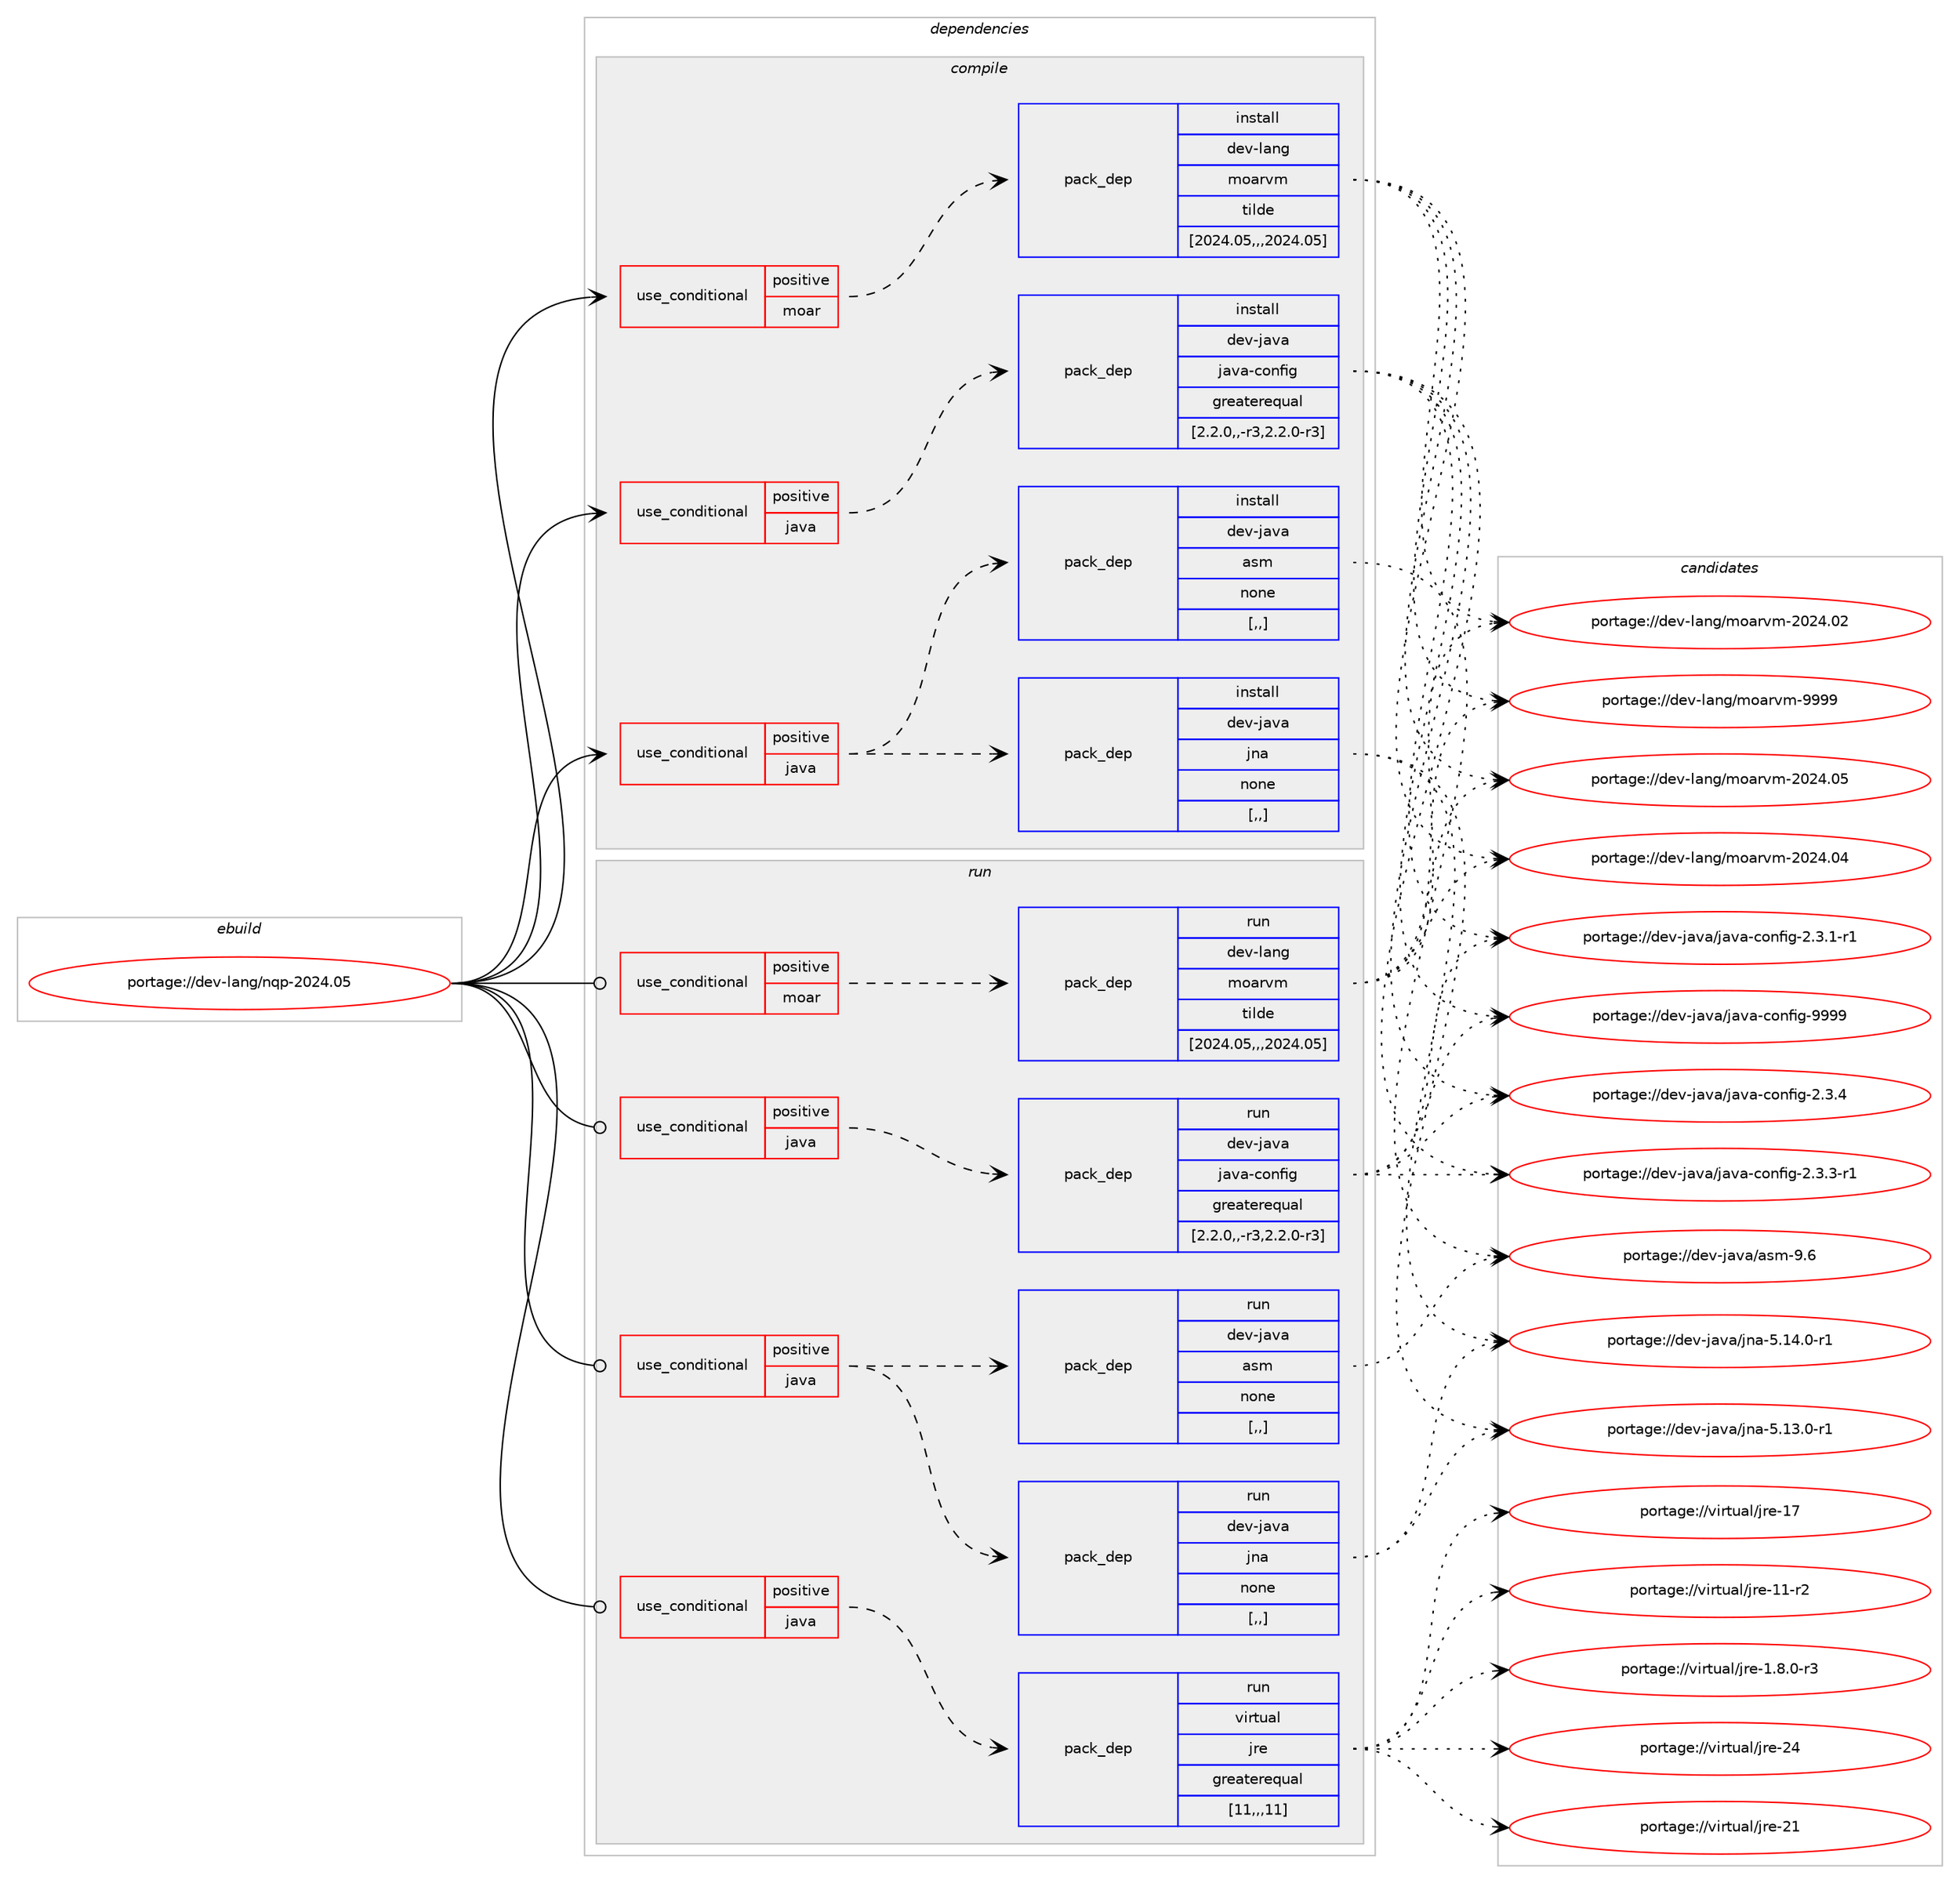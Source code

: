 digraph prolog {

# *************
# Graph options
# *************

newrank=true;
concentrate=true;
compound=true;
graph [rankdir=LR,fontname=Helvetica,fontsize=10,ranksep=1.5];#, ranksep=2.5, nodesep=0.2];
edge  [arrowhead=vee];
node  [fontname=Helvetica,fontsize=10];

# **********
# The ebuild
# **********

subgraph cluster_leftcol {
color=gray;
label=<<i>ebuild</i>>;
id [label="portage://dev-lang/nqp-2024.05", color=red, width=4, href="../dev-lang/nqp-2024.05.svg"];
}

# ****************
# The dependencies
# ****************

subgraph cluster_midcol {
color=gray;
label=<<i>dependencies</i>>;
subgraph cluster_compile {
fillcolor="#eeeeee";
style=filled;
label=<<i>compile</i>>;
subgraph cond23227 {
dependency100201 [label=<<TABLE BORDER="0" CELLBORDER="1" CELLSPACING="0" CELLPADDING="4"><TR><TD ROWSPAN="3" CELLPADDING="10">use_conditional</TD></TR><TR><TD>positive</TD></TR><TR><TD>java</TD></TR></TABLE>>, shape=none, color=red];
subgraph pack75900 {
dependency100202 [label=<<TABLE BORDER="0" CELLBORDER="1" CELLSPACING="0" CELLPADDING="4" WIDTH="220"><TR><TD ROWSPAN="6" CELLPADDING="30">pack_dep</TD></TR><TR><TD WIDTH="110">install</TD></TR><TR><TD>dev-java</TD></TR><TR><TD>asm</TD></TR><TR><TD>none</TD></TR><TR><TD>[,,]</TD></TR></TABLE>>, shape=none, color=blue];
}
dependency100201:e -> dependency100202:w [weight=20,style="dashed",arrowhead="vee"];
subgraph pack75901 {
dependency100203 [label=<<TABLE BORDER="0" CELLBORDER="1" CELLSPACING="0" CELLPADDING="4" WIDTH="220"><TR><TD ROWSPAN="6" CELLPADDING="30">pack_dep</TD></TR><TR><TD WIDTH="110">install</TD></TR><TR><TD>dev-java</TD></TR><TR><TD>jna</TD></TR><TR><TD>none</TD></TR><TR><TD>[,,]</TD></TR></TABLE>>, shape=none, color=blue];
}
dependency100201:e -> dependency100203:w [weight=20,style="dashed",arrowhead="vee"];
}
id:e -> dependency100201:w [weight=20,style="solid",arrowhead="vee"];
subgraph cond23228 {
dependency100204 [label=<<TABLE BORDER="0" CELLBORDER="1" CELLSPACING="0" CELLPADDING="4"><TR><TD ROWSPAN="3" CELLPADDING="10">use_conditional</TD></TR><TR><TD>positive</TD></TR><TR><TD>java</TD></TR></TABLE>>, shape=none, color=red];
subgraph pack75902 {
dependency100205 [label=<<TABLE BORDER="0" CELLBORDER="1" CELLSPACING="0" CELLPADDING="4" WIDTH="220"><TR><TD ROWSPAN="6" CELLPADDING="30">pack_dep</TD></TR><TR><TD WIDTH="110">install</TD></TR><TR><TD>dev-java</TD></TR><TR><TD>java-config</TD></TR><TR><TD>greaterequal</TD></TR><TR><TD>[2.2.0,,-r3,2.2.0-r3]</TD></TR></TABLE>>, shape=none, color=blue];
}
dependency100204:e -> dependency100205:w [weight=20,style="dashed",arrowhead="vee"];
}
id:e -> dependency100204:w [weight=20,style="solid",arrowhead="vee"];
subgraph cond23229 {
dependency100206 [label=<<TABLE BORDER="0" CELLBORDER="1" CELLSPACING="0" CELLPADDING="4"><TR><TD ROWSPAN="3" CELLPADDING="10">use_conditional</TD></TR><TR><TD>positive</TD></TR><TR><TD>moar</TD></TR></TABLE>>, shape=none, color=red];
subgraph pack75903 {
dependency100207 [label=<<TABLE BORDER="0" CELLBORDER="1" CELLSPACING="0" CELLPADDING="4" WIDTH="220"><TR><TD ROWSPAN="6" CELLPADDING="30">pack_dep</TD></TR><TR><TD WIDTH="110">install</TD></TR><TR><TD>dev-lang</TD></TR><TR><TD>moarvm</TD></TR><TR><TD>tilde</TD></TR><TR><TD>[2024.05,,,2024.05]</TD></TR></TABLE>>, shape=none, color=blue];
}
dependency100206:e -> dependency100207:w [weight=20,style="dashed",arrowhead="vee"];
}
id:e -> dependency100206:w [weight=20,style="solid",arrowhead="vee"];
}
subgraph cluster_compileandrun {
fillcolor="#eeeeee";
style=filled;
label=<<i>compile and run</i>>;
}
subgraph cluster_run {
fillcolor="#eeeeee";
style=filled;
label=<<i>run</i>>;
subgraph cond23230 {
dependency100208 [label=<<TABLE BORDER="0" CELLBORDER="1" CELLSPACING="0" CELLPADDING="4"><TR><TD ROWSPAN="3" CELLPADDING="10">use_conditional</TD></TR><TR><TD>positive</TD></TR><TR><TD>java</TD></TR></TABLE>>, shape=none, color=red];
subgraph pack75904 {
dependency100209 [label=<<TABLE BORDER="0" CELLBORDER="1" CELLSPACING="0" CELLPADDING="4" WIDTH="220"><TR><TD ROWSPAN="6" CELLPADDING="30">pack_dep</TD></TR><TR><TD WIDTH="110">run</TD></TR><TR><TD>dev-java</TD></TR><TR><TD>asm</TD></TR><TR><TD>none</TD></TR><TR><TD>[,,]</TD></TR></TABLE>>, shape=none, color=blue];
}
dependency100208:e -> dependency100209:w [weight=20,style="dashed",arrowhead="vee"];
subgraph pack75905 {
dependency100210 [label=<<TABLE BORDER="0" CELLBORDER="1" CELLSPACING="0" CELLPADDING="4" WIDTH="220"><TR><TD ROWSPAN="6" CELLPADDING="30">pack_dep</TD></TR><TR><TD WIDTH="110">run</TD></TR><TR><TD>dev-java</TD></TR><TR><TD>jna</TD></TR><TR><TD>none</TD></TR><TR><TD>[,,]</TD></TR></TABLE>>, shape=none, color=blue];
}
dependency100208:e -> dependency100210:w [weight=20,style="dashed",arrowhead="vee"];
}
id:e -> dependency100208:w [weight=20,style="solid",arrowhead="odot"];
subgraph cond23231 {
dependency100211 [label=<<TABLE BORDER="0" CELLBORDER="1" CELLSPACING="0" CELLPADDING="4"><TR><TD ROWSPAN="3" CELLPADDING="10">use_conditional</TD></TR><TR><TD>positive</TD></TR><TR><TD>java</TD></TR></TABLE>>, shape=none, color=red];
subgraph pack75906 {
dependency100212 [label=<<TABLE BORDER="0" CELLBORDER="1" CELLSPACING="0" CELLPADDING="4" WIDTH="220"><TR><TD ROWSPAN="6" CELLPADDING="30">pack_dep</TD></TR><TR><TD WIDTH="110">run</TD></TR><TR><TD>dev-java</TD></TR><TR><TD>java-config</TD></TR><TR><TD>greaterequal</TD></TR><TR><TD>[2.2.0,,-r3,2.2.0-r3]</TD></TR></TABLE>>, shape=none, color=blue];
}
dependency100211:e -> dependency100212:w [weight=20,style="dashed",arrowhead="vee"];
}
id:e -> dependency100211:w [weight=20,style="solid",arrowhead="odot"];
subgraph cond23232 {
dependency100213 [label=<<TABLE BORDER="0" CELLBORDER="1" CELLSPACING="0" CELLPADDING="4"><TR><TD ROWSPAN="3" CELLPADDING="10">use_conditional</TD></TR><TR><TD>positive</TD></TR><TR><TD>java</TD></TR></TABLE>>, shape=none, color=red];
subgraph pack75907 {
dependency100214 [label=<<TABLE BORDER="0" CELLBORDER="1" CELLSPACING="0" CELLPADDING="4" WIDTH="220"><TR><TD ROWSPAN="6" CELLPADDING="30">pack_dep</TD></TR><TR><TD WIDTH="110">run</TD></TR><TR><TD>virtual</TD></TR><TR><TD>jre</TD></TR><TR><TD>greaterequal</TD></TR><TR><TD>[11,,,11]</TD></TR></TABLE>>, shape=none, color=blue];
}
dependency100213:e -> dependency100214:w [weight=20,style="dashed",arrowhead="vee"];
}
id:e -> dependency100213:w [weight=20,style="solid",arrowhead="odot"];
subgraph cond23233 {
dependency100215 [label=<<TABLE BORDER="0" CELLBORDER="1" CELLSPACING="0" CELLPADDING="4"><TR><TD ROWSPAN="3" CELLPADDING="10">use_conditional</TD></TR><TR><TD>positive</TD></TR><TR><TD>moar</TD></TR></TABLE>>, shape=none, color=red];
subgraph pack75908 {
dependency100216 [label=<<TABLE BORDER="0" CELLBORDER="1" CELLSPACING="0" CELLPADDING="4" WIDTH="220"><TR><TD ROWSPAN="6" CELLPADDING="30">pack_dep</TD></TR><TR><TD WIDTH="110">run</TD></TR><TR><TD>dev-lang</TD></TR><TR><TD>moarvm</TD></TR><TR><TD>tilde</TD></TR><TR><TD>[2024.05,,,2024.05]</TD></TR></TABLE>>, shape=none, color=blue];
}
dependency100215:e -> dependency100216:w [weight=20,style="dashed",arrowhead="vee"];
}
id:e -> dependency100215:w [weight=20,style="solid",arrowhead="odot"];
}
}

# **************
# The candidates
# **************

subgraph cluster_choices {
rank=same;
color=gray;
label=<<i>candidates</i>>;

subgraph choice75900 {
color=black;
nodesep=1;
choice100101118451069711897479711510945574654 [label="portage://dev-java/asm-9.6", color=red, width=4,href="../dev-java/asm-9.6.svg"];
dependency100202:e -> choice100101118451069711897479711510945574654:w [style=dotted,weight="100"];
}
subgraph choice75901 {
color=black;
nodesep=1;
choice1001011184510697118974710611097455346495246484511449 [label="portage://dev-java/jna-5.14.0-r1", color=red, width=4,href="../dev-java/jna-5.14.0-r1.svg"];
choice1001011184510697118974710611097455346495146484511449 [label="portage://dev-java/jna-5.13.0-r1", color=red, width=4,href="../dev-java/jna-5.13.0-r1.svg"];
dependency100203:e -> choice1001011184510697118974710611097455346495246484511449:w [style=dotted,weight="100"];
dependency100203:e -> choice1001011184510697118974710611097455346495146484511449:w [style=dotted,weight="100"];
}
subgraph choice75902 {
color=black;
nodesep=1;
choice10010111845106971189747106971189745991111101021051034557575757 [label="portage://dev-java/java-config-9999", color=red, width=4,href="../dev-java/java-config-9999.svg"];
choice1001011184510697118974710697118974599111110102105103455046514652 [label="portage://dev-java/java-config-2.3.4", color=red, width=4,href="../dev-java/java-config-2.3.4.svg"];
choice10010111845106971189747106971189745991111101021051034550465146514511449 [label="portage://dev-java/java-config-2.3.3-r1", color=red, width=4,href="../dev-java/java-config-2.3.3-r1.svg"];
choice10010111845106971189747106971189745991111101021051034550465146494511449 [label="portage://dev-java/java-config-2.3.1-r1", color=red, width=4,href="../dev-java/java-config-2.3.1-r1.svg"];
dependency100205:e -> choice10010111845106971189747106971189745991111101021051034557575757:w [style=dotted,weight="100"];
dependency100205:e -> choice1001011184510697118974710697118974599111110102105103455046514652:w [style=dotted,weight="100"];
dependency100205:e -> choice10010111845106971189747106971189745991111101021051034550465146514511449:w [style=dotted,weight="100"];
dependency100205:e -> choice10010111845106971189747106971189745991111101021051034550465146494511449:w [style=dotted,weight="100"];
}
subgraph choice75903 {
color=black;
nodesep=1;
choice100101118451089711010347109111971141181094557575757 [label="portage://dev-lang/moarvm-9999", color=red, width=4,href="../dev-lang/moarvm-9999.svg"];
choice100101118451089711010347109111971141181094550485052464853 [label="portage://dev-lang/moarvm-2024.05", color=red, width=4,href="../dev-lang/moarvm-2024.05.svg"];
choice100101118451089711010347109111971141181094550485052464852 [label="portage://dev-lang/moarvm-2024.04", color=red, width=4,href="../dev-lang/moarvm-2024.04.svg"];
choice100101118451089711010347109111971141181094550485052464850 [label="portage://dev-lang/moarvm-2024.02", color=red, width=4,href="../dev-lang/moarvm-2024.02.svg"];
dependency100207:e -> choice100101118451089711010347109111971141181094557575757:w [style=dotted,weight="100"];
dependency100207:e -> choice100101118451089711010347109111971141181094550485052464853:w [style=dotted,weight="100"];
dependency100207:e -> choice100101118451089711010347109111971141181094550485052464852:w [style=dotted,weight="100"];
dependency100207:e -> choice100101118451089711010347109111971141181094550485052464850:w [style=dotted,weight="100"];
}
subgraph choice75904 {
color=black;
nodesep=1;
choice100101118451069711897479711510945574654 [label="portage://dev-java/asm-9.6", color=red, width=4,href="../dev-java/asm-9.6.svg"];
dependency100209:e -> choice100101118451069711897479711510945574654:w [style=dotted,weight="100"];
}
subgraph choice75905 {
color=black;
nodesep=1;
choice1001011184510697118974710611097455346495246484511449 [label="portage://dev-java/jna-5.14.0-r1", color=red, width=4,href="../dev-java/jna-5.14.0-r1.svg"];
choice1001011184510697118974710611097455346495146484511449 [label="portage://dev-java/jna-5.13.0-r1", color=red, width=4,href="../dev-java/jna-5.13.0-r1.svg"];
dependency100210:e -> choice1001011184510697118974710611097455346495246484511449:w [style=dotted,weight="100"];
dependency100210:e -> choice1001011184510697118974710611097455346495146484511449:w [style=dotted,weight="100"];
}
subgraph choice75906 {
color=black;
nodesep=1;
choice10010111845106971189747106971189745991111101021051034557575757 [label="portage://dev-java/java-config-9999", color=red, width=4,href="../dev-java/java-config-9999.svg"];
choice1001011184510697118974710697118974599111110102105103455046514652 [label="portage://dev-java/java-config-2.3.4", color=red, width=4,href="../dev-java/java-config-2.3.4.svg"];
choice10010111845106971189747106971189745991111101021051034550465146514511449 [label="portage://dev-java/java-config-2.3.3-r1", color=red, width=4,href="../dev-java/java-config-2.3.3-r1.svg"];
choice10010111845106971189747106971189745991111101021051034550465146494511449 [label="portage://dev-java/java-config-2.3.1-r1", color=red, width=4,href="../dev-java/java-config-2.3.1-r1.svg"];
dependency100212:e -> choice10010111845106971189747106971189745991111101021051034557575757:w [style=dotted,weight="100"];
dependency100212:e -> choice1001011184510697118974710697118974599111110102105103455046514652:w [style=dotted,weight="100"];
dependency100212:e -> choice10010111845106971189747106971189745991111101021051034550465146514511449:w [style=dotted,weight="100"];
dependency100212:e -> choice10010111845106971189747106971189745991111101021051034550465146494511449:w [style=dotted,weight="100"];
}
subgraph choice75907 {
color=black;
nodesep=1;
choice1181051141161179710847106114101455052 [label="portage://virtual/jre-24", color=red, width=4,href="../virtual/jre-24.svg"];
choice1181051141161179710847106114101455049 [label="portage://virtual/jre-21", color=red, width=4,href="../virtual/jre-21.svg"];
choice1181051141161179710847106114101454955 [label="portage://virtual/jre-17", color=red, width=4,href="../virtual/jre-17.svg"];
choice11810511411611797108471061141014549494511450 [label="portage://virtual/jre-11-r2", color=red, width=4,href="../virtual/jre-11-r2.svg"];
choice11810511411611797108471061141014549465646484511451 [label="portage://virtual/jre-1.8.0-r3", color=red, width=4,href="../virtual/jre-1.8.0-r3.svg"];
dependency100214:e -> choice1181051141161179710847106114101455052:w [style=dotted,weight="100"];
dependency100214:e -> choice1181051141161179710847106114101455049:w [style=dotted,weight="100"];
dependency100214:e -> choice1181051141161179710847106114101454955:w [style=dotted,weight="100"];
dependency100214:e -> choice11810511411611797108471061141014549494511450:w [style=dotted,weight="100"];
dependency100214:e -> choice11810511411611797108471061141014549465646484511451:w [style=dotted,weight="100"];
}
subgraph choice75908 {
color=black;
nodesep=1;
choice100101118451089711010347109111971141181094557575757 [label="portage://dev-lang/moarvm-9999", color=red, width=4,href="../dev-lang/moarvm-9999.svg"];
choice100101118451089711010347109111971141181094550485052464853 [label="portage://dev-lang/moarvm-2024.05", color=red, width=4,href="../dev-lang/moarvm-2024.05.svg"];
choice100101118451089711010347109111971141181094550485052464852 [label="portage://dev-lang/moarvm-2024.04", color=red, width=4,href="../dev-lang/moarvm-2024.04.svg"];
choice100101118451089711010347109111971141181094550485052464850 [label="portage://dev-lang/moarvm-2024.02", color=red, width=4,href="../dev-lang/moarvm-2024.02.svg"];
dependency100216:e -> choice100101118451089711010347109111971141181094557575757:w [style=dotted,weight="100"];
dependency100216:e -> choice100101118451089711010347109111971141181094550485052464853:w [style=dotted,weight="100"];
dependency100216:e -> choice100101118451089711010347109111971141181094550485052464852:w [style=dotted,weight="100"];
dependency100216:e -> choice100101118451089711010347109111971141181094550485052464850:w [style=dotted,weight="100"];
}
}

}
